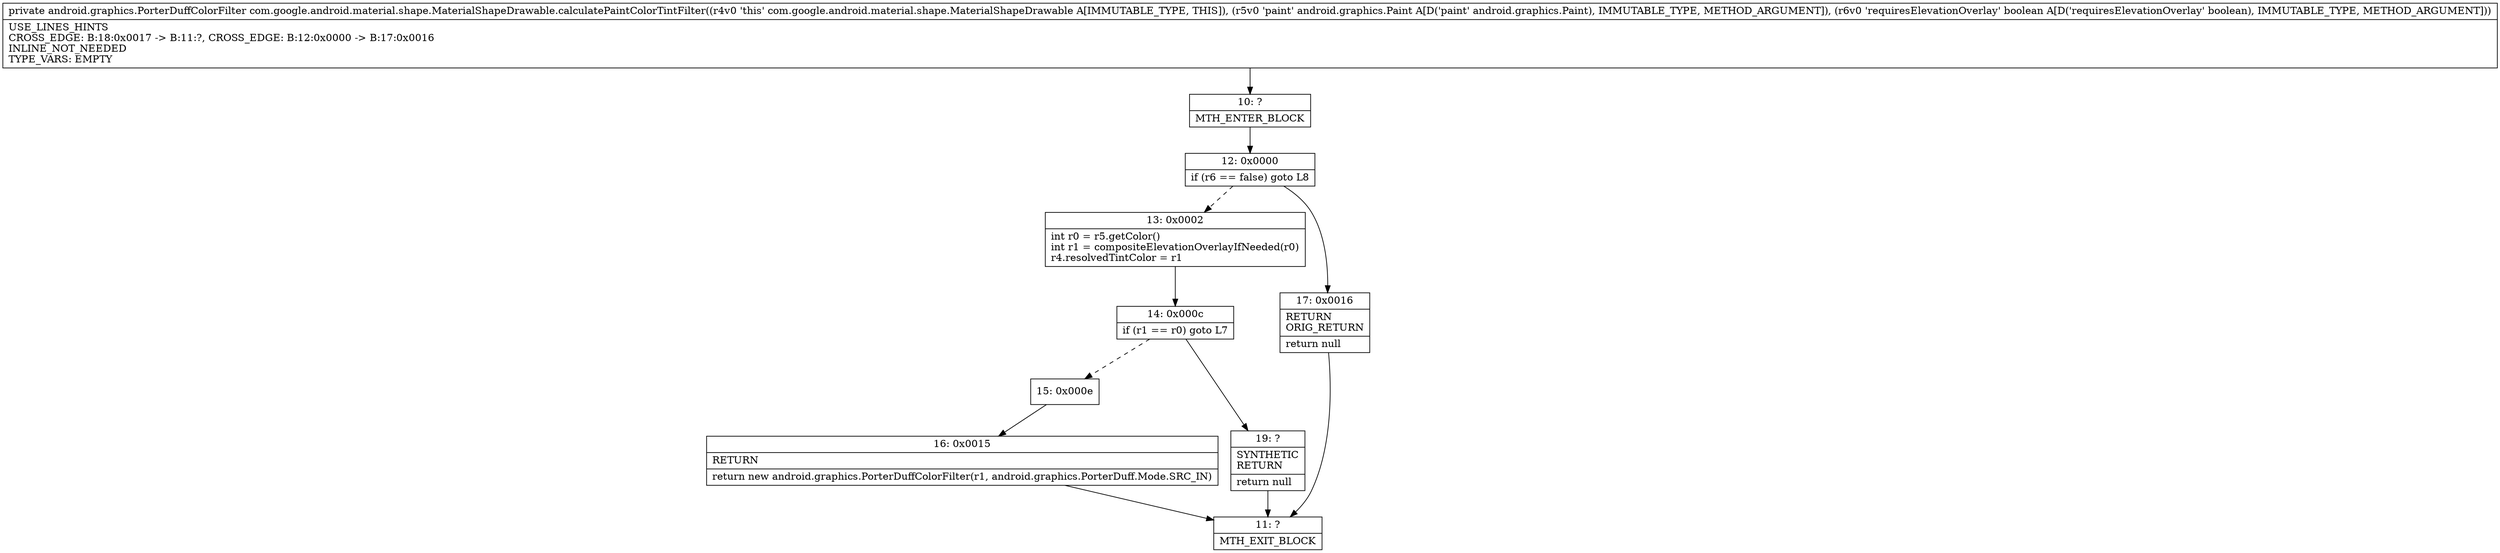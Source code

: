 digraph "CFG forcom.google.android.material.shape.MaterialShapeDrawable.calculatePaintColorTintFilter(Landroid\/graphics\/Paint;Z)Landroid\/graphics\/PorterDuffColorFilter;" {
Node_10 [shape=record,label="{10\:\ ?|MTH_ENTER_BLOCK\l}"];
Node_12 [shape=record,label="{12\:\ 0x0000|if (r6 == false) goto L8\l}"];
Node_13 [shape=record,label="{13\:\ 0x0002|int r0 = r5.getColor()\lint r1 = compositeElevationOverlayIfNeeded(r0)\lr4.resolvedTintColor = r1\l}"];
Node_14 [shape=record,label="{14\:\ 0x000c|if (r1 == r0) goto L7\l}"];
Node_15 [shape=record,label="{15\:\ 0x000e}"];
Node_16 [shape=record,label="{16\:\ 0x0015|RETURN\l|return new android.graphics.PorterDuffColorFilter(r1, android.graphics.PorterDuff.Mode.SRC_IN)\l}"];
Node_11 [shape=record,label="{11\:\ ?|MTH_EXIT_BLOCK\l}"];
Node_19 [shape=record,label="{19\:\ ?|SYNTHETIC\lRETURN\l|return null\l}"];
Node_17 [shape=record,label="{17\:\ 0x0016|RETURN\lORIG_RETURN\l|return null\l}"];
MethodNode[shape=record,label="{private android.graphics.PorterDuffColorFilter com.google.android.material.shape.MaterialShapeDrawable.calculatePaintColorTintFilter((r4v0 'this' com.google.android.material.shape.MaterialShapeDrawable A[IMMUTABLE_TYPE, THIS]), (r5v0 'paint' android.graphics.Paint A[D('paint' android.graphics.Paint), IMMUTABLE_TYPE, METHOD_ARGUMENT]), (r6v0 'requiresElevationOverlay' boolean A[D('requiresElevationOverlay' boolean), IMMUTABLE_TYPE, METHOD_ARGUMENT]))  | USE_LINES_HINTS\lCROSS_EDGE: B:18:0x0017 \-\> B:11:?, CROSS_EDGE: B:12:0x0000 \-\> B:17:0x0016\lINLINE_NOT_NEEDED\lTYPE_VARS: EMPTY\l}"];
MethodNode -> Node_10;Node_10 -> Node_12;
Node_12 -> Node_13[style=dashed];
Node_12 -> Node_17;
Node_13 -> Node_14;
Node_14 -> Node_15[style=dashed];
Node_14 -> Node_19;
Node_15 -> Node_16;
Node_16 -> Node_11;
Node_19 -> Node_11;
Node_17 -> Node_11;
}

